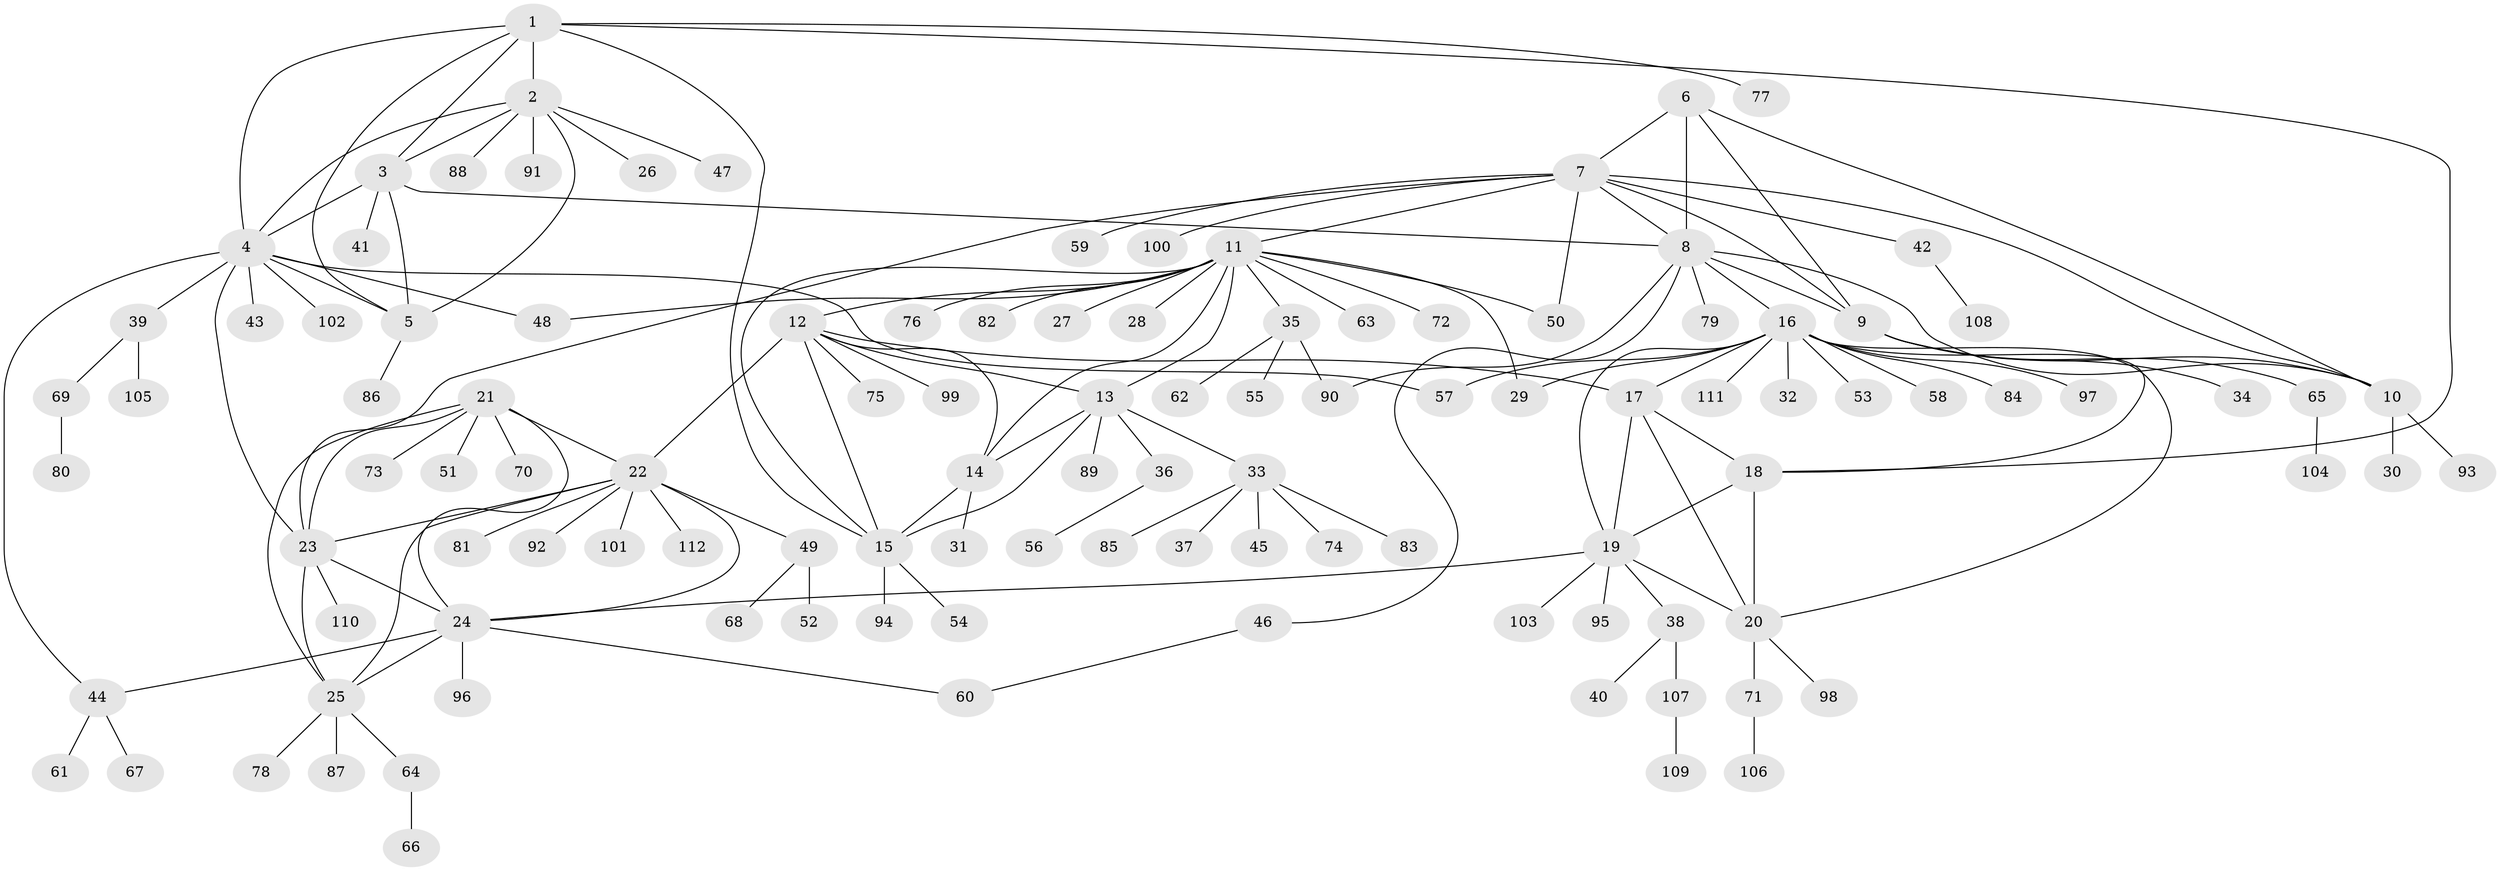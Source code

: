 // coarse degree distribution, {6: 0.10714285714285714, 5: 0.08928571428571429, 10: 0.017857142857142856, 4: 0.10714285714285714, 9: 0.017857142857142856, 8: 0.03571428571428571, 7: 0.07142857142857142, 1: 0.4107142857142857, 3: 0.05357142857142857, 2: 0.08928571428571429}
// Generated by graph-tools (version 1.1) at 2025/52/03/04/25 22:52:46]
// undirected, 112 vertices, 154 edges
graph export_dot {
  node [color=gray90,style=filled];
  1;
  2;
  3;
  4;
  5;
  6;
  7;
  8;
  9;
  10;
  11;
  12;
  13;
  14;
  15;
  16;
  17;
  18;
  19;
  20;
  21;
  22;
  23;
  24;
  25;
  26;
  27;
  28;
  29;
  30;
  31;
  32;
  33;
  34;
  35;
  36;
  37;
  38;
  39;
  40;
  41;
  42;
  43;
  44;
  45;
  46;
  47;
  48;
  49;
  50;
  51;
  52;
  53;
  54;
  55;
  56;
  57;
  58;
  59;
  60;
  61;
  62;
  63;
  64;
  65;
  66;
  67;
  68;
  69;
  70;
  71;
  72;
  73;
  74;
  75;
  76;
  77;
  78;
  79;
  80;
  81;
  82;
  83;
  84;
  85;
  86;
  87;
  88;
  89;
  90;
  91;
  92;
  93;
  94;
  95;
  96;
  97;
  98;
  99;
  100;
  101;
  102;
  103;
  104;
  105;
  106;
  107;
  108;
  109;
  110;
  111;
  112;
  1 -- 2;
  1 -- 3;
  1 -- 4;
  1 -- 5;
  1 -- 15;
  1 -- 18;
  1 -- 77;
  2 -- 3;
  2 -- 4;
  2 -- 5;
  2 -- 26;
  2 -- 47;
  2 -- 88;
  2 -- 91;
  3 -- 4;
  3 -- 5;
  3 -- 8;
  3 -- 41;
  4 -- 5;
  4 -- 23;
  4 -- 39;
  4 -- 43;
  4 -- 44;
  4 -- 48;
  4 -- 57;
  4 -- 102;
  5 -- 86;
  6 -- 7;
  6 -- 8;
  6 -- 9;
  6 -- 10;
  7 -- 8;
  7 -- 9;
  7 -- 10;
  7 -- 11;
  7 -- 23;
  7 -- 42;
  7 -- 50;
  7 -- 59;
  7 -- 100;
  8 -- 9;
  8 -- 10;
  8 -- 16;
  8 -- 46;
  8 -- 79;
  8 -- 90;
  9 -- 10;
  9 -- 34;
  9 -- 65;
  10 -- 30;
  10 -- 93;
  11 -- 12;
  11 -- 13;
  11 -- 14;
  11 -- 15;
  11 -- 27;
  11 -- 28;
  11 -- 29;
  11 -- 35;
  11 -- 48;
  11 -- 50;
  11 -- 63;
  11 -- 72;
  11 -- 76;
  11 -- 82;
  12 -- 13;
  12 -- 14;
  12 -- 15;
  12 -- 17;
  12 -- 22;
  12 -- 75;
  12 -- 99;
  13 -- 14;
  13 -- 15;
  13 -- 33;
  13 -- 36;
  13 -- 89;
  14 -- 15;
  14 -- 31;
  15 -- 54;
  15 -- 94;
  16 -- 17;
  16 -- 18;
  16 -- 19;
  16 -- 20;
  16 -- 29;
  16 -- 32;
  16 -- 53;
  16 -- 57;
  16 -- 58;
  16 -- 84;
  16 -- 97;
  16 -- 111;
  17 -- 18;
  17 -- 19;
  17 -- 20;
  18 -- 19;
  18 -- 20;
  19 -- 20;
  19 -- 24;
  19 -- 38;
  19 -- 95;
  19 -- 103;
  20 -- 71;
  20 -- 98;
  21 -- 22;
  21 -- 23;
  21 -- 24;
  21 -- 25;
  21 -- 51;
  21 -- 70;
  21 -- 73;
  22 -- 23;
  22 -- 24;
  22 -- 25;
  22 -- 49;
  22 -- 81;
  22 -- 92;
  22 -- 101;
  22 -- 112;
  23 -- 24;
  23 -- 25;
  23 -- 110;
  24 -- 25;
  24 -- 44;
  24 -- 60;
  24 -- 96;
  25 -- 64;
  25 -- 78;
  25 -- 87;
  33 -- 37;
  33 -- 45;
  33 -- 74;
  33 -- 83;
  33 -- 85;
  35 -- 55;
  35 -- 62;
  35 -- 90;
  36 -- 56;
  38 -- 40;
  38 -- 107;
  39 -- 69;
  39 -- 105;
  42 -- 108;
  44 -- 61;
  44 -- 67;
  46 -- 60;
  49 -- 52;
  49 -- 68;
  64 -- 66;
  65 -- 104;
  69 -- 80;
  71 -- 106;
  107 -- 109;
}
